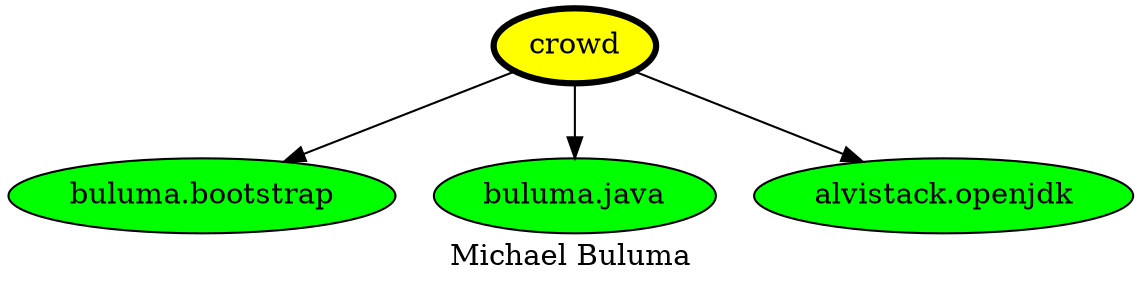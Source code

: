 digraph PhiloDilemma {
  label = "Michael Buluma" ;
  overlap=false
  {
    "crowd" [fillcolor=yellow style=filled penwidth=3]
    "buluma.bootstrap" [fillcolor=green style=filled]
    "buluma.java" [fillcolor=green style=filled]
    "alvistack.openjdk" [fillcolor=green style=filled]
  }
  "crowd" -> "buluma.bootstrap"
  "crowd" -> "buluma.java"
  "crowd" -> "alvistack.openjdk"
}
